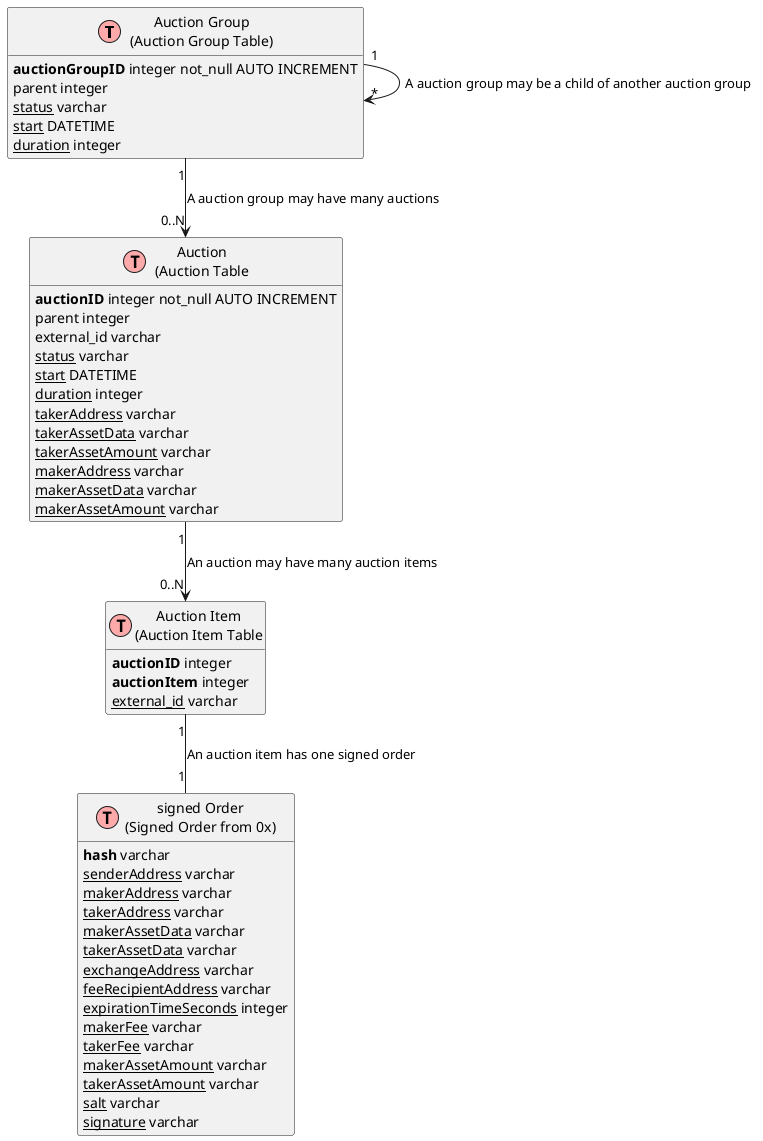 @startuml
' uncomment the line below if you're using computer with a retina display
' skinparam dpi 300
!define Table(name,desc) class name as "desc" << (T,#FFAAAA) >>
' we use bold for primary key
' green color for unique
' and underscore for not_null
!define primary_key(x) <b>x</b>
!define unique(x) <color:green>x</color>
!define not_null(x) <u>x</u>
' other tags available:
' <i></i>
' <back:COLOR></color>, where color is a color name or html color code
' (#FFAACC)
' see: http://plantuml.com/classes.html#More
hide methods
hide stereotypes

' entities
Table(auction_group, "Auction Group\n(Auction Group Table)") {
    primary_key(auctionGroupID) integer not_null AUTO INCREMENT
    parent integer
    not_null(status) varchar
    not_null(start) DATETIME
    not_null(duration) integer
}

Table(auction, "Auction\n(Auction Table") {
    primary_key(auctionID) integer not_null AUTO INCREMENT
    parent integer
    external_id varchar
    not_null(status) varchar
    not_null(start) DATETIME
    not_null(duration) integer
    not_null(takerAddress) varchar
    not_null(takerAssetData) varchar
    not_null(takerAssetAmount) varchar
    not_null(makerAddress) varchar
    not_null(makerAssetData) varchar
    not_null(makerAssetAmount) varchar
}

Table(auction_item, "Auction Item\n(Auction Item Table") {
    primary_key(auctionID) integer
    primary_key(auctionItem) integer
    not_null(external_id) varchar
}

Table(signed_order_model, "signed Order\n(Signed Order from 0x)") {
primary_key(hash) varchar
not_null(senderAddress) varchar
not_null(makerAddress) varchar
not_null(takerAddress) varchar
not_null(makerAssetData) varchar
not_null(takerAssetData) varchar
not_null(exchangeAddress) varchar
not_null(feeRecipientAddress) varchar
not_null(expirationTimeSeconds) integer
not_null(makerFee) varchar
not_null(takerFee) varchar
not_null(makerAssetAmount) varchar
not_null(takerAssetAmount) varchar
not_null(salt) varchar
not_null(signature) varchar
}


' relationships
' transfer -- auction_group --> auction(epsilons * to_tokens) --> auction(to_token)
'transfer -- auction_group : "A tranafer"
auction_group "1" --> "*" auction_group : "A auction group may be a child of another auction group"
auction_group "1" --> "0..N" auction : "A auction group may have many auctions"
auction "1" --> "0..N" auction_item : "An auction may have many auction items"
auction_item "1" -- "1" signed_order_model : "An auction item has one signed order"
@enduml